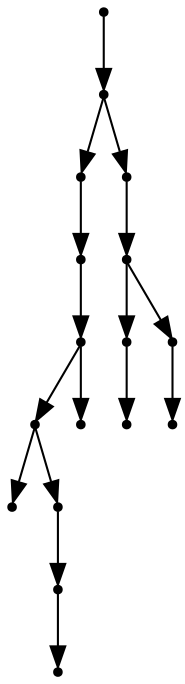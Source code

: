 digraph {
  16 [shape=point];
  15 [shape=point];
  8 [shape=point];
  7 [shape=point];
  6 [shape=point];
  4 [shape=point];
  0 [shape=point];
  3 [shape=point];
  2 [shape=point];
  1 [shape=point];
  5 [shape=point];
  14 [shape=point];
  13 [shape=point];
  10 [shape=point];
  9 [shape=point];
  12 [shape=point];
  11 [shape=point];
16 -> 15;
15 -> 8;
8 -> 7;
7 -> 6;
6 -> 4;
4 -> 0;
4 -> 3;
3 -> 2;
2 -> 1;
6 -> 5;
15 -> 14;
14 -> 13;
13 -> 10;
10 -> 9;
13 -> 12;
12 -> 11;
}

